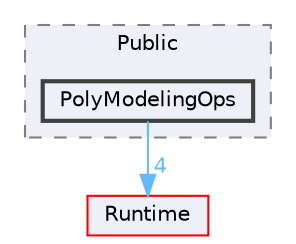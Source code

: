 digraph "PolyModelingOps"
{
 // INTERACTIVE_SVG=YES
 // LATEX_PDF_SIZE
  bgcolor="transparent";
  edge [fontname=Helvetica,fontsize=10,labelfontname=Helvetica,labelfontsize=10];
  node [fontname=Helvetica,fontsize=10,shape=box,height=0.2,width=0.4];
  compound=true
  subgraph clusterdir_d5e6c7bc39db799894c289b80b7597af {
    graph [ bgcolor="#edf0f7", pencolor="grey50", label="Public", fontname=Helvetica,fontsize=10 style="filled,dashed", URL="dir_d5e6c7bc39db799894c289b80b7597af.html",tooltip=""]
  dir_842d35cd774c62edfd65e101c02445ae [label="PolyModelingOps", fillcolor="#edf0f7", color="grey25", style="filled,bold", URL="dir_842d35cd774c62edfd65e101c02445ae.html",tooltip=""];
  }
  dir_7536b172fbd480bfd146a1b1acd6856b [label="Runtime", fillcolor="#edf0f7", color="red", style="filled", URL="dir_7536b172fbd480bfd146a1b1acd6856b.html",tooltip=""];
  dir_842d35cd774c62edfd65e101c02445ae->dir_7536b172fbd480bfd146a1b1acd6856b [headlabel="4", labeldistance=1.5 headhref="dir_000762_000984.html" href="dir_000762_000984.html" color="steelblue1" fontcolor="steelblue1"];
}
